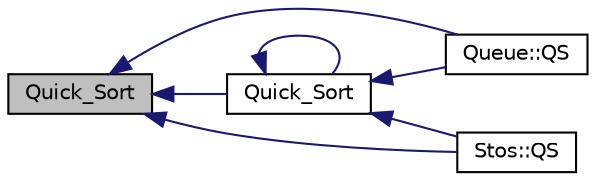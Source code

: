digraph "Quick_Sort"
{
  edge [fontname="Helvetica",fontsize="10",labelfontname="Helvetica",labelfontsize="10"];
  node [fontname="Helvetica",fontsize="10",shape=record];
  rankdir="LR";
  Node1 [label="Quick_Sort",height=0.2,width=0.4,color="black", fillcolor="grey75", style="filled" fontcolor="black"];
  Node1 -> Node2 [dir="back",color="midnightblue",fontsize="10",style="solid",fontname="Helvetica"];
  Node2 [label="Queue::QS",height=0.2,width=0.4,color="black", fillcolor="white", style="filled",URL="$class_queue.html#a05d02f07f4803b68cfb31c5e009b9fcc"];
  Node1 -> Node3 [dir="back",color="midnightblue",fontsize="10",style="solid",fontname="Helvetica"];
  Node3 [label="Quick_Sort",height=0.2,width=0.4,color="black", fillcolor="white", style="filled",URL="$sort_8hpp.html#a17e08e601d94bc6fce93c91bd574e717"];
  Node3 -> Node2 [dir="back",color="midnightblue",fontsize="10",style="solid",fontname="Helvetica"];
  Node3 -> Node3 [dir="back",color="midnightblue",fontsize="10",style="solid",fontname="Helvetica"];
  Node3 -> Node4 [dir="back",color="midnightblue",fontsize="10",style="solid",fontname="Helvetica"];
  Node4 [label="Stos::QS",height=0.2,width=0.4,color="black", fillcolor="white", style="filled",URL="$class_stos.html#a94b800e273d51af77ae4fcf88b3134e4"];
  Node1 -> Node4 [dir="back",color="midnightblue",fontsize="10",style="solid",fontname="Helvetica"];
}
